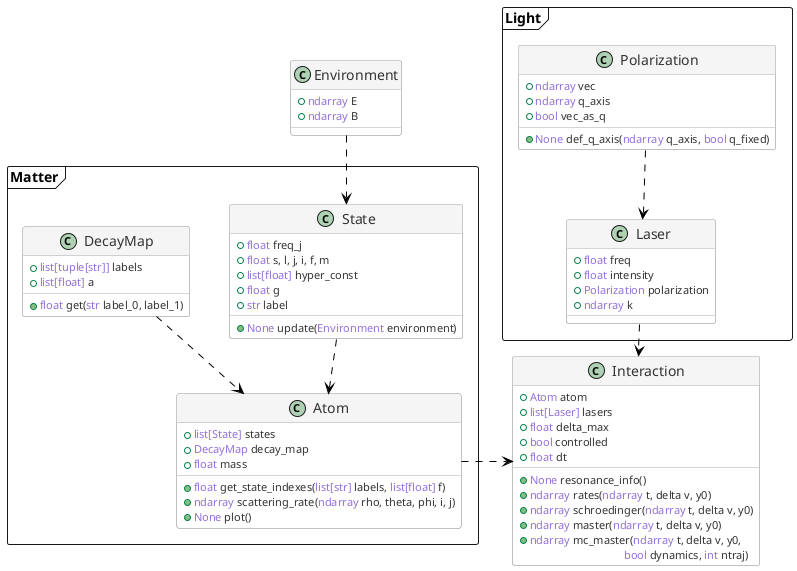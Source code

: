 @startuml
'https://plantuml.com/class-diagram
!theme reddress-lightblue
skinparam groupInheritance 2
skinparam classFontSize 14
skinparam classFontName Arial
skinparam classBackgroundColor %lighten("WhiteSmoke", 5)
skinparam classHeaderBackgroundColor WhiteSmoke
skinparam nodesep 40
skinparam ranksep 12
skinparam tabSize 1

package Light <<Frame>> {
    class Polarization {
        +<color:MediumPurple>ndarray</color> vec
        +<color:MediumPurple>ndarray</color> q_axis
        +<color:MediumPurple>bool</color> vec_as_q
        +<color:MediumPurple>None</color> def_q_axis(<color:MediumPurple>ndarray</color> q_axis, <color:MediumPurple>bool</color> q_fixed)
    }

    class Laser {
        +<color:MediumPurple>float</color> freq
        +<color:MediumPurple>float</color> intensity
        +<color:MediumPurple>Polarization</color> polarization
        +<color:MediumPurple>ndarray</color> k
    }

    Polarization ..> Laser
}

class Environment {
    +<color:MediumPurple>ndarray</color> E
    +<color:MediumPurple>ndarray</color> B
}

package Matter <<Frame>> {

    class State {
        +<color:MediumPurple>float</color> freq_j
        +<color:MediumPurple>float</color> s, l, j, i, f, m
        +<color:MediumPurple>list[float]</color> hyper_const
        +<color:MediumPurple>float</color> g
        +<color:MediumPurple>str</color> label
        +<color:MediumPurple>None</color> update(<color:MediumPurple>Environment</color> environment)
    }

    class DecayMap {
        +<color:MediumPurple>list[tuple[str]]</color> labels
        +<color:MediumPurple>list[float]</color> a
        +<color:MediumPurple>float</color> get(<color:MediumPurple>str</color> label_0, label_1)
    }

    class Atom {
        +<color:MediumPurple>list[State]</color> states
        +<color:MediumPurple>DecayMap</color> decay_map
        +<color:MediumPurple>float</color> mass
        +<color:MediumPurple>float</color> get_state_indexes(<color:MediumPurple>list[str]</color> labels, <color:MediumPurple>list[float]</color> f)
        +<color:MediumPurple>ndarray</color> scattering_rate(<color:MediumPurple>ndarray</color> rho, theta, phi, i, j)
        +<color:MediumPurple>None</color> plot()
    }

    Environment ..> State
    State ..> Atom
    DecayMap ..> Atom
}

class Interaction {
    +<color:MediumPurple>Atom</color> atom
    +<color:MediumPurple>list[Laser]</color> lasers
    +<color:MediumPurple>float</color> delta_max
    +<color:MediumPurple>bool</color> controlled
    +<color:MediumPurple>float</color> dt
    +<color:MediumPurple>None</color> resonance_info()
    +<color:MediumPurple>ndarray</color> rates(<color:MediumPurple>ndarray</color> t, delta v, y0)
    +<color:MediumPurple>ndarray</color> schroedinger(<color:MediumPurple>ndarray</color> t, delta v, y0)
    +<color:MediumPurple>ndarray</color> master(<color:MediumPurple>ndarray</color> t, delta v, y0)
    +<color:MediumPurple>ndarray</color> mc_master(<color:MediumPurple>ndarray</color> t, delta v, y0,
    \t\t\t\t\t\t\t\t\t\t\t\t\t\t\t\t\t\t\t\t\t\t\t\t\t\t\t\t\t\t\t\t\t<color:MediumPurple>bool</color> dynamics, <color:MediumPurple>int</color> ntraj)
}

Atom .> Interaction
Laser ..> Interaction

@enduml
